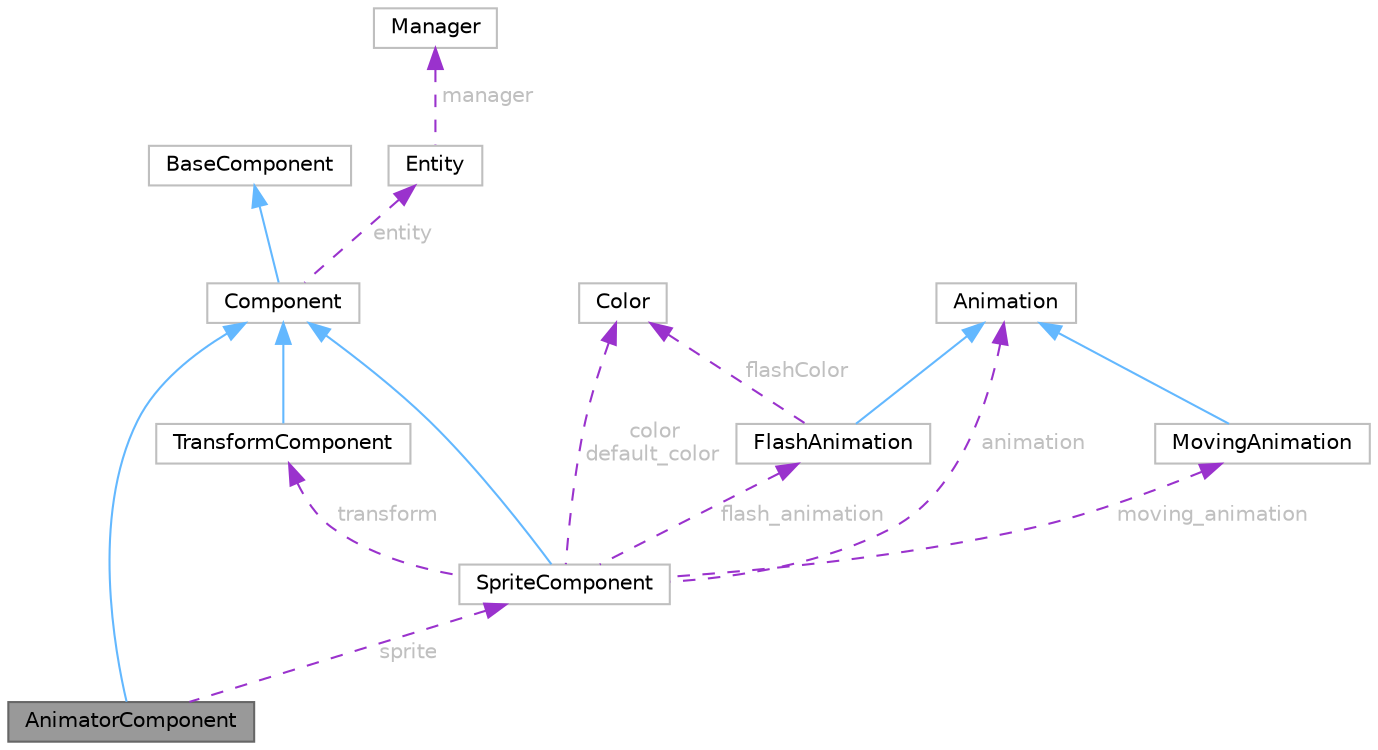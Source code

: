 digraph "AnimatorComponent"
{
 // LATEX_PDF_SIZE
  bgcolor="transparent";
  edge [fontname=Helvetica,fontsize=10,labelfontname=Helvetica,labelfontsize=10];
  node [fontname=Helvetica,fontsize=10,shape=box,height=0.2,width=0.4];
  Node1 [id="Node000001",label="AnimatorComponent",height=0.2,width=0.4,color="gray40", fillcolor="grey60", style="filled", fontcolor="black",tooltip=" "];
  Node2 -> Node1 [id="edge16_Node000001_Node000002",dir="back",color="steelblue1",style="solid",tooltip=" "];
  Node2 [id="Node000002",label="Component",height=0.2,width=0.4,color="grey75", fillcolor="white", style="filled",URL="$classComponent.html",tooltip=" "];
  Node3 -> Node2 [id="edge17_Node000002_Node000003",dir="back",color="steelblue1",style="solid",tooltip=" "];
  Node3 [id="Node000003",label="BaseComponent",height=0.2,width=0.4,color="grey75", fillcolor="white", style="filled",URL="$classBaseComponent.html",tooltip=" "];
  Node4 -> Node2 [id="edge18_Node000002_Node000004",dir="back",color="darkorchid3",style="dashed",tooltip=" ",label=" entity",fontcolor="grey" ];
  Node4 [id="Node000004",label="Entity",height=0.2,width=0.4,color="grey75", fillcolor="white", style="filled",URL="$classEntity.html",tooltip=" "];
  Node5 -> Node4 [id="edge19_Node000004_Node000005",dir="back",color="darkorchid3",style="dashed",tooltip=" ",label=" manager",fontcolor="grey" ];
  Node5 [id="Node000005",label="Manager",height=0.2,width=0.4,color="grey75", fillcolor="white", style="filled",URL="$classManager.html",tooltip=" "];
  Node6 -> Node1 [id="edge20_Node000001_Node000006",dir="back",color="darkorchid3",style="dashed",tooltip=" ",label=" sprite",fontcolor="grey" ];
  Node6 [id="Node000006",label="SpriteComponent",height=0.2,width=0.4,color="grey75", fillcolor="white", style="filled",URL="$classSpriteComponent.html",tooltip=" "];
  Node2 -> Node6 [id="edge21_Node000006_Node000002",dir="back",color="steelblue1",style="solid",tooltip=" "];
  Node7 -> Node6 [id="edge22_Node000006_Node000007",dir="back",color="darkorchid3",style="dashed",tooltip=" ",label=" color\ndefault_color",fontcolor="grey" ];
  Node7 [id="Node000007",label="Color",height=0.2,width=0.4,color="grey75", fillcolor="white", style="filled",URL="$structColor.html",tooltip=" "];
  Node8 -> Node6 [id="edge23_Node000006_Node000008",dir="back",color="darkorchid3",style="dashed",tooltip=" ",label=" transform",fontcolor="grey" ];
  Node8 [id="Node000008",label="TransformComponent",height=0.2,width=0.4,color="grey75", fillcolor="white", style="filled",URL="$classTransformComponent.html",tooltip=" "];
  Node2 -> Node8 [id="edge24_Node000008_Node000002",dir="back",color="steelblue1",style="solid",tooltip=" "];
  Node9 -> Node6 [id="edge25_Node000006_Node000009",dir="back",color="darkorchid3",style="dashed",tooltip=" ",label=" animation",fontcolor="grey" ];
  Node9 [id="Node000009",label="Animation",height=0.2,width=0.4,color="grey75", fillcolor="white", style="filled",URL="$structAnimation.html",tooltip=" "];
  Node10 -> Node6 [id="edge26_Node000006_Node000010",dir="back",color="darkorchid3",style="dashed",tooltip=" ",label=" moving_animation",fontcolor="grey" ];
  Node10 [id="Node000010",label="MovingAnimation",height=0.2,width=0.4,color="grey75", fillcolor="white", style="filled",URL="$classMovingAnimation.html",tooltip=" "];
  Node9 -> Node10 [id="edge27_Node000010_Node000009",dir="back",color="steelblue1",style="solid",tooltip=" "];
  Node11 -> Node6 [id="edge28_Node000006_Node000011",dir="back",color="darkorchid3",style="dashed",tooltip=" ",label=" flash_animation",fontcolor="grey" ];
  Node11 [id="Node000011",label="FlashAnimation",height=0.2,width=0.4,color="grey75", fillcolor="white", style="filled",URL="$structFlashAnimation.html",tooltip=" "];
  Node9 -> Node11 [id="edge29_Node000011_Node000009",dir="back",color="steelblue1",style="solid",tooltip=" "];
  Node7 -> Node11 [id="edge30_Node000011_Node000007",dir="back",color="darkorchid3",style="dashed",tooltip=" ",label=" flashColor",fontcolor="grey" ];
}
